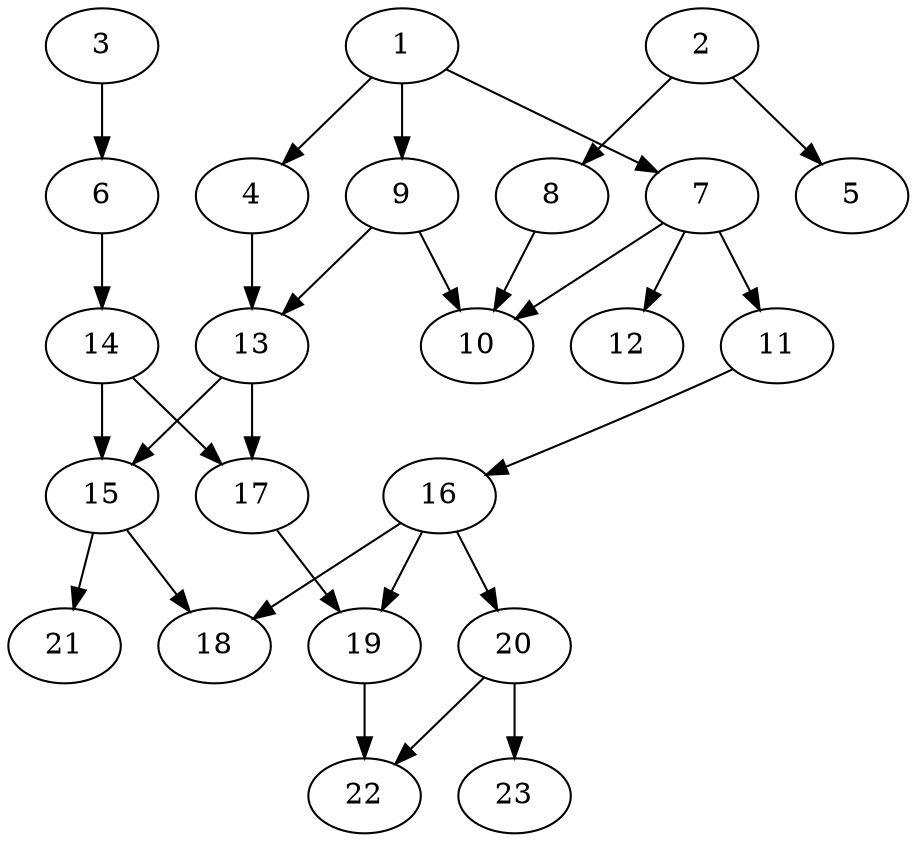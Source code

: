 // DAG (tier=2-normal, mode=compute, n=23, ccr=0.383, fat=0.551, density=0.410, regular=0.479, jump=0.168, mindata=524288, maxdata=8388608)
// DAG automatically generated by daggen at Sun Aug 24 16:33:33 2025
// /home/ermia/Project/Environments/daggen/bin/daggen --dot --ccr 0.383 --fat 0.551 --regular 0.479 --density 0.410 --jump 0.168 --mindata 524288 --maxdata 8388608 -n 23 
digraph G {
  1 [size="162128254205952000000", alpha="0.07", expect_size="81064127102976000000"]
  1 -> 4 [size ="237864222720000"]
  1 -> 7 [size ="237864222720000"]
  1 -> 9 [size ="237864222720000"]
  2 [size="122351349748887664", alpha="0.00", expect_size="61175674874443832"]
  2 -> 5 [size ="154744861491200"]
  2 -> 8 [size ="154744861491200"]
  3 [size="526987817593316835328", alpha="0.12", expect_size="263493908796658417664"]
  3 -> 6 [size ="521943753162752"]
  4 [size="128424403362478292992", alpha="0.07", expect_size="64212201681239146496"]
  4 -> 13 [size ="203636219052032"]
  5 [size="73755461382415600", alpha="0.08", expect_size="36877730691207800"]
  6 [size="34724594611434553344", alpha="0.15", expect_size="17362297305717276672"]
  6 -> 14 [size ="85149370810368"]
  7 [size="36927633824617070592", alpha="0.20", expect_size="18463816912308535296"]
  7 -> 10 [size ="88713757458432"]
  7 -> 11 [size ="88713757458432"]
  7 -> 12 [size ="88713757458432"]
  8 [size="4186229753735922", alpha="0.08", expect_size="2093114876867961"]
  8 -> 10 [size ="338782532403200"]
  9 [size="120542072336550", alpha="0.10", expect_size="60271036168275"]
  9 -> 10 [size ="2446118092800"]
  9 -> 13 [size ="2446118092800"]
  10 [size="28407246911763224", alpha="0.17", expect_size="14203623455881612"]
  11 [size="495563726038847", alpha="0.16", expect_size="247781863019423"]
  11 -> 16 [size ="38632190640128"]
  12 [size="50389296707830546432", alpha="0.15", expect_size="25194648353915273216"]
  13 [size="8886627683200350", alpha="0.17", expect_size="4443313841600175"]
  13 -> 15 [size ="150309502451712"]
  13 -> 17 [size ="150309502451712"]
  14 [size="140326081421645008", alpha="0.14", expect_size="70163040710822504"]
  14 -> 15 [size ="83924407549952"]
  14 -> 17 [size ="83924407549952"]
  15 [size="9588571976915376", alpha="0.17", expect_size="4794285988457688"]
  15 -> 18 [size ="12711769407488"]
  15 -> 21 [size ="12711769407488"]
  16 [size="1591727994972758", alpha="0.05", expect_size="795863997486379"]
  16 -> 18 [size ="55147514298368"]
  16 -> 19 [size ="55147514298368"]
  16 -> 20 [size ="55147514298368"]
  17 [size="40123625478544080", alpha="0.00", expect_size="20061812739272040"]
  17 -> 19 [size ="15378969264128"]
  18 [size="11280848120209564", alpha="0.03", expect_size="5640424060104782"]
  19 [size="115862306754466544", alpha="0.15", expect_size="57931153377233272"]
  19 -> 22 [size ="90028017451008"]
  20 [size="210368007231963660288", alpha="0.03", expect_size="105184003615981830144"]
  20 -> 22 [size ="282971772813312"]
  20 -> 23 [size ="282971772813312"]
  21 [size="573382320424776368128", alpha="0.07", expect_size="286691160212388184064"]
  22 [size="99619286143420880", alpha="0.07", expect_size="49809643071710440"]
  23 [size="812894254565679488", alpha="0.01", expect_size="406447127282839744"]
}